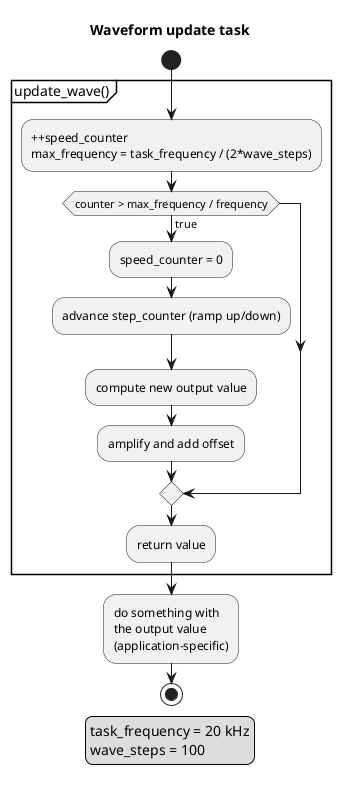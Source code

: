 @startuml
title Waveform update task

legend
task_frequency = 20 kHz
wave_steps = 100
end legend

start

partition update_wave() {
:++speed_counter
max_frequency = task_frequency / (2*wave_steps);
if (counter > max_frequency / frequency) then (true)
    :speed_counter = 0;
    :advance step_counter (ramp up/down);
    :compute new output value;
    :amplify and add offset;
else
endif
:return value;
}

:do something with
the output value
(application-specific);

stop
@enduml
